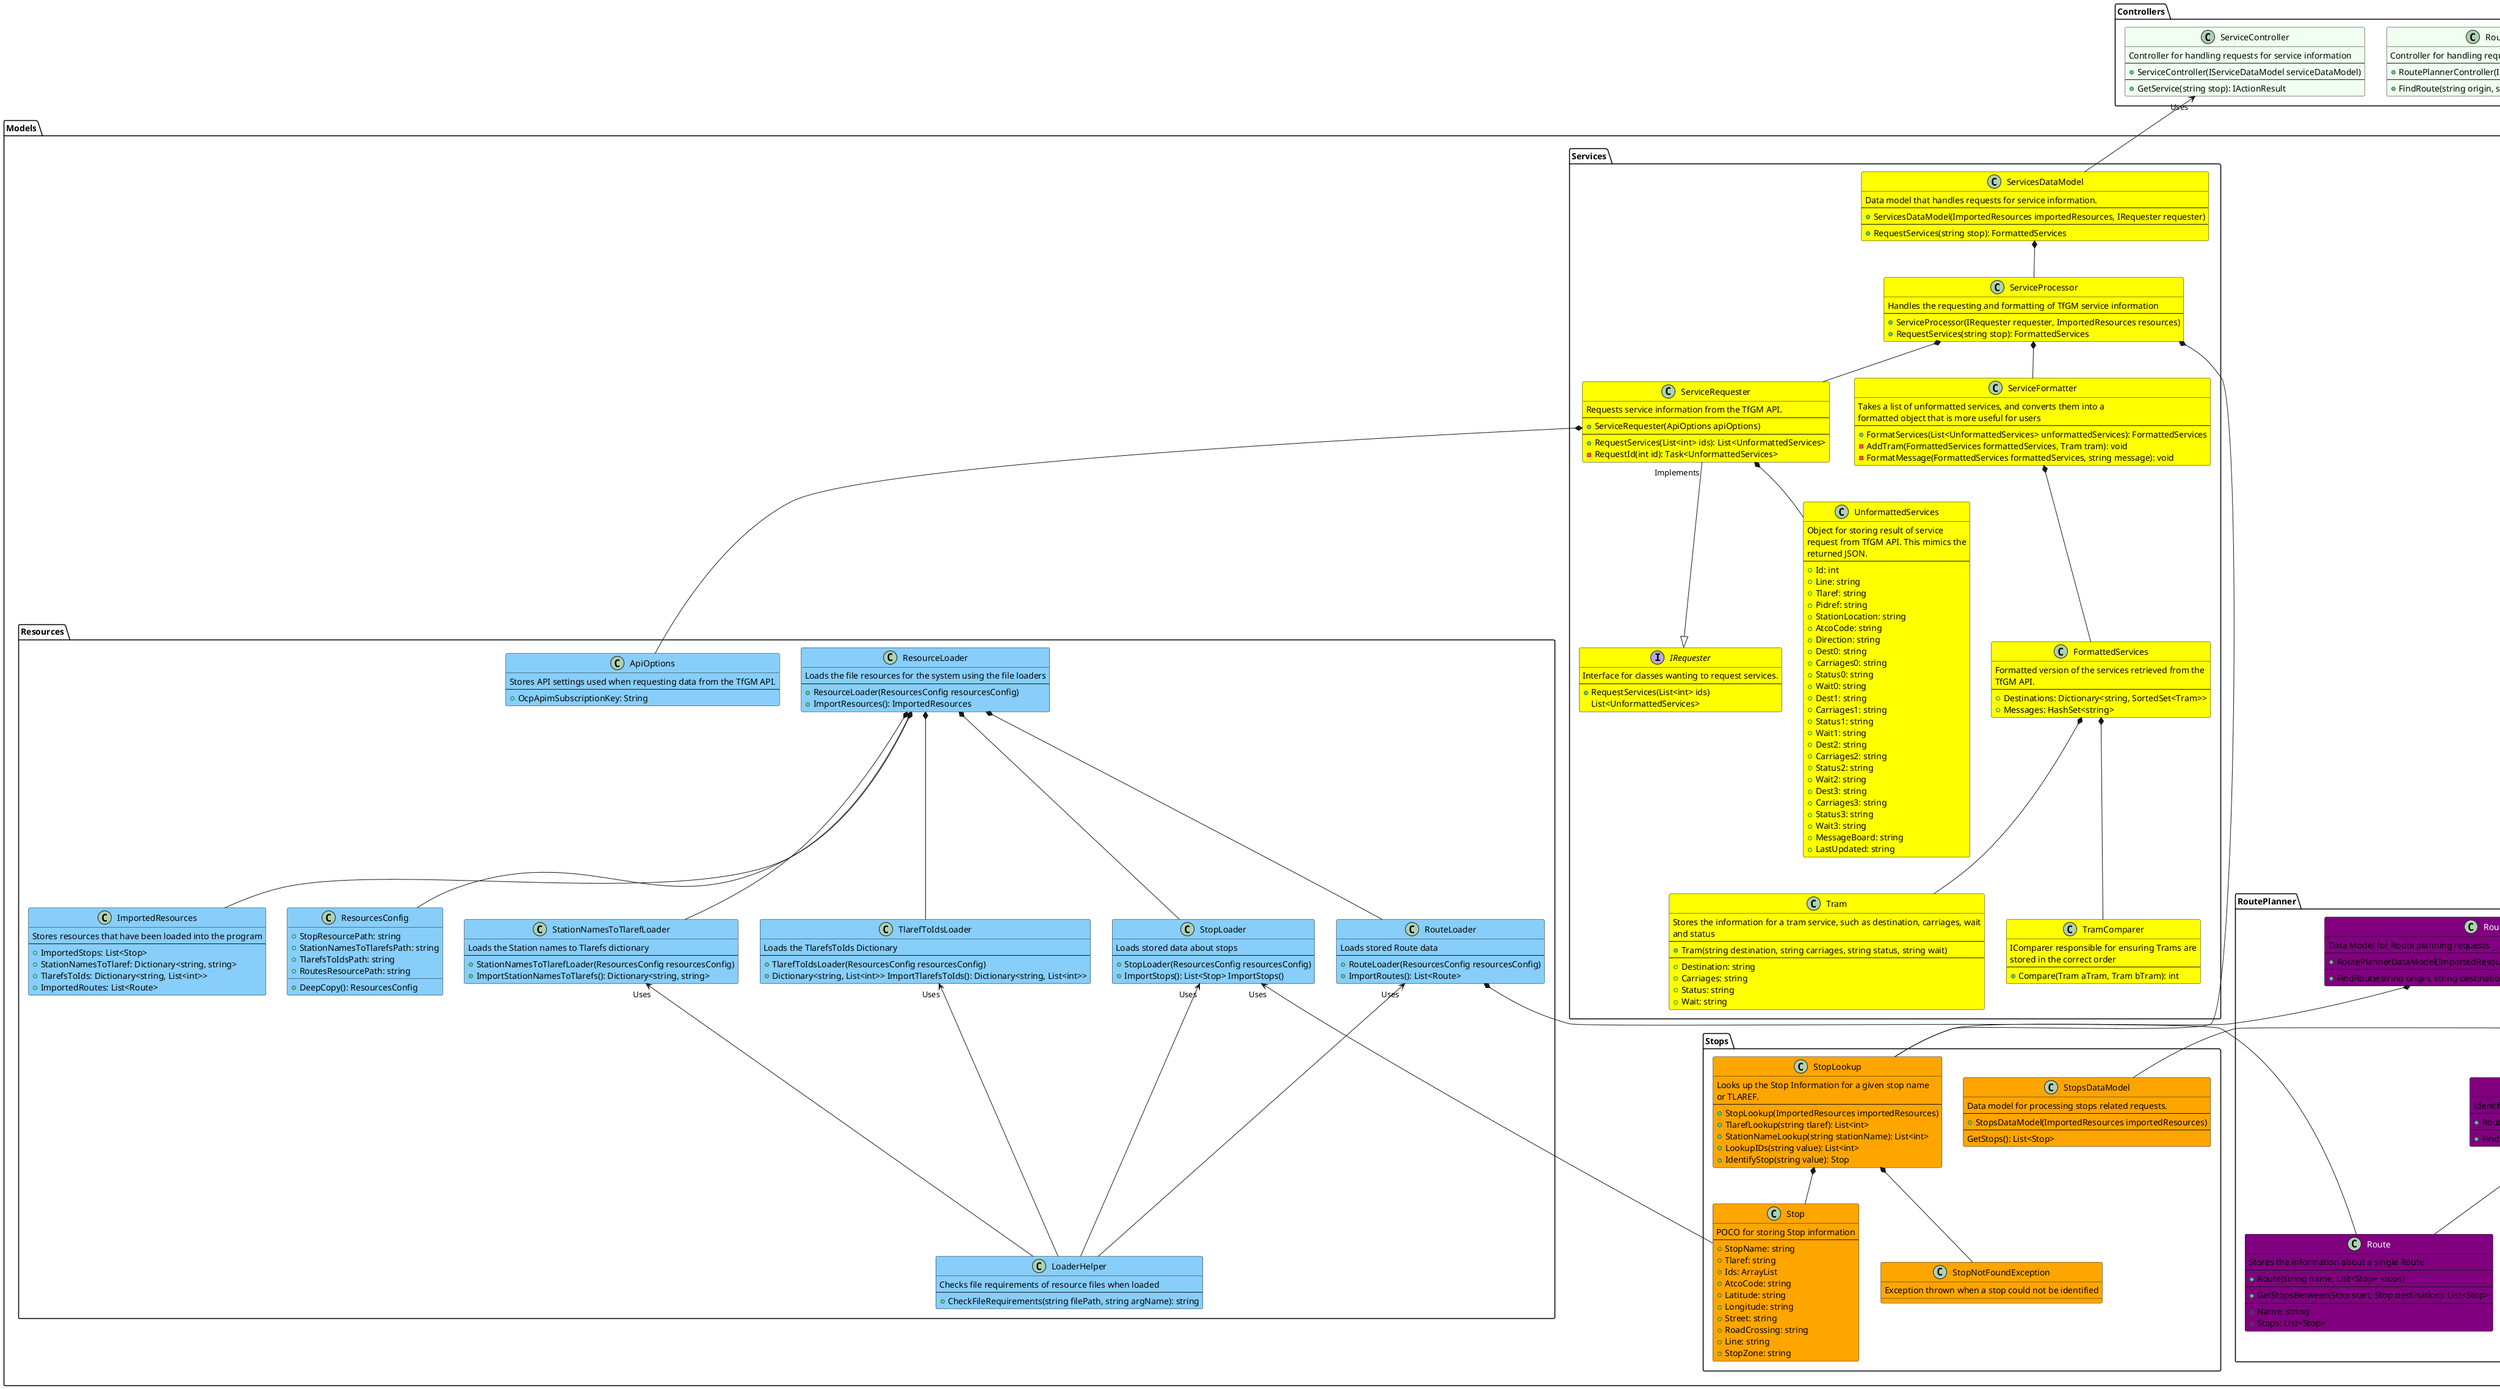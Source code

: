 @startuml TfGM-API-Wrapper
skinparam classFontColor automatic

'Models.RoutePlanner'
package Models.RoutePlanner {
Models.Resources.RouteLoader *-- Models.RoutePlanner.Route
Models.RoutePlanner.RoutePlanner *-- Models.RoutePlanner.PlannedRoute
Models.RoutePlanner.RoutePlanner *-- Models.RoutePlanner.Route
Models.RoutePlanner.RoutePlanner *-- Models.RoutePlanner.RouteNotPossibleException
Models.RoutePlanner.RoutePlannerDataModel *-- Models.Stops.StopLookup
Models.RoutePlanner.RoutePlannerDataModel *-- Models.RoutePlanner.RoutePlanner
Models.RoutePlanner.RoutePlanner "Implements" --|> Models.RoutePlanner.IRoutePlanner
}

class Models.RoutePlanner.RoutePlannerDataModel #Purple {
Data Model for Route planning requests
---
+ RoutePlannerDataModel(ImportedResources importedResources, IRoutePlanner routePlanner)
---
+ FindRoute(string origin, string destination): List<PlannedRoute>
}

class Models.RoutePlanner.Route #Purple {
Stores the information about a single Route
---
+ Route(string name, List<Stop> stops)
---
+ GetStopsBetween(Stop start, Stop destination): List<Stop>
---
+ Name: string
+ Stops: List<Stop>
}

class Models.RoutePlanner.PlannedRoute #Purple {
Stores a possible route between an origin and destination
---
+ PlannedRoute()
---
+ OriginStop: Stop
+ DestinationStop: Stop
+ InterchangeStop: Stop
+ RouteFromOrigin: Route
+ RouteFromInterchange: Route
+ RequiresInterchange: bool
+ RouteDetails: string
}

class Models.RoutePlanner.RouteNotPossibleException  #Purple {
Thrown when a route between two stops 
cannot be generated
}

interface Models.RoutePlanner.IRoutePlanner #Purple {
Interface needed to be implemented for a 
route planner. 
---
+ FindRoute(Stop origin, Stop destination): List<PlannedRoute>
}


class Models.RoutePlanner.RoutePlanner #Purple {
Identifies a route between two stops
---
+ RoutePlanner(List<Route> routes)
---
+ FindRoute(Stop origin, Stop destination): List<PlannedRoute>
}

'Models.Services' 
package Models.Services {
Models.Services.FormattedServices *-- Models.Services.Tram 
Models.Services.FormattedServices *-- Models.Services.TramComparer 
Models.Services.ServiceRequester "Implements" --|> Models.Services.IRequester
Models.Services.ServiceRequester *-- Models.Services.UnformattedServices
Models.Services.ServiceFormatter *-- Models.Services.FormattedServices
Models.Services.ServiceProcessor *-- Models.Services.ServiceRequester
Models.Services.ServiceProcessor *-- Models.Services.ServiceFormatter
Models.Services.ServiceProcessor *-- Models.Stops.StopLookup
Models.Services.ServicesDataModel *-- Models.Services.ServiceProcessor
}

class Models.Services.ServicesDataModel #Yellow {
Data model that handles requests for service information.
---
+ ServicesDataModel(ImportedResources importedResources, IRequester requester)
---
+ RequestServices(string stop): FormattedServices
}

class Models.Services.Tram #Yellow{
Stores the information for a tram service, such as destination, carriages, wait
and status
---
+ Tram(string destination, string carriages, string status, string wait)
---
+ Destination: string
+ Carriages: string
+ Status: string
+ Wait: string
}

class Models.Services.FormattedServices #Yellow{
Formatted version of the services retrieved from the 
TfGM API.
---
+ Destinations: Dictionary<string, SortedSet<Tram>>
+ Messages: HashSet<string>
}

class Models.Services.TramComparer #Yellow {
IComparer responsible for ensuring Trams are 
stored in the correct order
---
+ Compare(Tram aTram, Tram bTram): int
}

interface Models.Services.IRequester #Yellow{
Interface for classes wanting to request services.
---
+ RequestServices(List<int> ids)
List<UnformattedServices> 
}

class Models.Services.UnformattedServices #Yellow {
Object for storing result of service
request from TfGM API. This mimics the
returned JSON.
---
+ Id: int
+ Line: string
+ Tlaref: string
+ Pidref: string
+ StationLocation: string
+ AtcoCode: string
+ Direction: string
+ Dest0: string
+ Carriages0: string 
+ Status0: string 
+ Wait0: string
+ Dest1: string 
+ Carriages1: string 
+ Status1: string
+ Wait1: string
+ Dest2: string
+ Carriages2: string
+ Status2: string
+ Wait2: string
+ Dest3: string
+ Carriages3: string
+ Status3: string
+ Wait3: string
+ MessageBoard: string
+ LastUpdated: string
}
class Models.Services.ServiceRequester #Yellow {
Requests service information from the TfGM API.
---
+ ServiceRequester(ApiOptions apiOptions)
---
+ RequestServices(List<int> ids): List<UnformattedServices> 
- RequestId(int id): Task<UnformattedServices> 
}

class Models.Services.ServiceFormatter #Yellow {
Takes a list of unformatted services, and converts them into a 
formatted object that is more useful for users
---
+ FormatServices(List<UnformattedServices> unformattedServices): FormattedServices 
- AddTram(FormattedServices formattedServices, Tram tram): void 
- FormatMessage(FormattedServices formattedServices, string message): void
}

class Models.Services.ServiceProcessor #Yellow {
Handles the requesting and formatting of TfGM service information 
---
+ ServiceProcessor(IRequester requester, ImportedResources resources)
+ RequestServices(string stop): FormattedServices 
} 

'Models.Stops'
package Models.Stops {
Models.Stops.StopLookup *-- Models.Stops.Stop
Models.Stops.StopLookup *-- Models.Stops.StopNotFoundException
}

class Models.Stops.StopsDataModel #Orange {
Data model for processing stops related requests.
---
+ StopsDataModel(ImportedResources importedResources)
---
GetStops(): List<Stop> 
}

class Models.Stops.StopLookup #Orange {
Looks up the Stop Information for a given stop name 
or TLAREF.
---
+ StopLookup(ImportedResources importedResources)
+ TlarefLookup(string tlaref): List<int> 
+ StationNameLookup(string stationName): List<int> 
+ LookupIDs(string value): List<int> 
+ IdentifyStop(string value): Stop
}

class Models.Stops.StopNotFoundException #Orange {
Exception thrown when a stop could not be identified
}

class Models.Stops.Stop #Orange{
POCO for storing Stop information 
---
+ StopName: string
+ Tlaref: string
+ Ids: ArrayList
+ AtcoCode: string
+ Latitude: string
+ Longitude: string
+ Street: string
+ RoadCrossing: string
+ Line: string
+ StopZone: string
}

'Models.Resources'
package Models.Resources {
Models.Resources.StopLoader "Uses" <--- Models.Resources.LoaderHelper
Models.Resources.StationNamesToTlarefLoader "Uses" <--- Models.Resources.LoaderHelper
Models.Resources.TlarefToIdsLoader "Uses" <--- Models.Resources.LoaderHelper
Models.Resources.RouteLoader "Uses" <--- Models.Resources.LoaderHelper
Models.Resources.StopLoader "Uses" <--- Models.Stops.Stop
Models.Resources.ResourceLoader *-- Models.Resources.ImportedResources
Models.Resources.ResourceLoader *-- Models.Resources.StopLoader
Models.Resources.ResourceLoader *-- Models.Resources.StationNamesToTlarefLoader
Models.Resources.ResourceLoader *-- Models.Resources.TlarefToIdsLoader
Models.Resources.ResourceLoader *-- Models.Resources.RouteLoader
Models.Resources.ResourceLoader *-- Models.Resources.ResourcesConfig
Models.Services.ServiceRequester *-- Models.Resources.ApiOptions 
}

class Models.Resources.ApiOptions #LightSkyBlue {
Stores API settings used when requesting data from the TfGM API.
---
+ OcpApimSubscriptionKey: String
}

class Models.Resources.LoaderHelper #LightSkyBlue {
Checks file requirements of resource files when loaded
---
+ CheckFileRequirements(string filePath, string argName): string
}

class Models.Resources.ImportedResources #LightSkyBlue {
Stores resources that have been loaded into the program
---
+ ImportedStops: List<Stop>
+ StationNamesToTlaref: Dictionary<string, string> 
+ TlarefsToIds: Dictionary<string, List<int>> 
+ ImportedRoutes: List<Route>
}

class Models.Resources.TlarefToIdsLoader #LightSkyBlue {
Loads the TlarefsToIds Dictionary
---
+ TlarefToIdsLoader(ResourcesConfig resourcesConfig)
+ Dictionary<string, List<int>> ImportTlarefsToIds(): Dictionary<string, List<int>> 
}

class Models.Resources.RouteLoader #LightSkyBlue {
Loads stored Route data
----
+ RouteLoader(ResourcesConfig resourcesConfig)
+ ImportRoutes(): List<Route>
}

class Models.Resources.StationNamesToTlarefLoader #LightSkyBlue {
Loads the Station names to Tlarefs dictionary
---
+ StationNamesToTlarefLoader(ResourcesConfig resourcesConfig)
+ ImportStationNamesToTlarefs(): Dictionary<string, string> 
}

class Models.Resources.StopLoader #LightSkyBlue {
Loads stored data about stops
---
+ StopLoader(ResourcesConfig resourcesConfig)
+ ImportStops(): List<Stop> ImportStops()
} 

class Models.Resources.ResourceLoader #LightSkyBlue {
Loads the file resources for the system using the file loaders
---
+ ResourceLoader(ResourcesConfig resourcesConfig)
+ ImportResources(): ImportedResources
}

class Models.Resources.ResourcesConfig #LightSkyBlue {
+ StopResourcePath: string
+ StationNamesToTlarefsPath: string
+ TlarefsToIdsPath: string
+ RoutesResourcePath: string
+ DeepCopy(): ResourcesConfig
}

'Controllers
package Controllers {
Controllers.StopsController "Uses" <-- Models.Stops.StopsDataModel
Controllers.ServiceController "Uses" <-- Models.Services.ServicesDataModel
Controllers.RoutePlannerController "Uses" <-- Models.RoutePlanner.RoutePlannerDataModel
}

class Controllers.RoutePlannerController #HoneyDew {
Controller for handling requests for planning RoutesResourcePath
---
+ RoutePlannerController(IRoutePlannerDataModel)
---
+ FindRoute(string origin, string destination): IActionResult
}

class Controllers.ServiceController #HoneyDew{
Controller for handling requests for service information
---
+ ServiceController(IServiceDataModel serviceDataModel)
---
+ GetService(string stop): IActionResult 
}

class Controllers.StopsController #HoneyDew {
Controller for handling requests for stop information
---
+ StopsController(IStopsDataModel)
---
+ GetAllStops(): IActionResult 
}

@enduml
